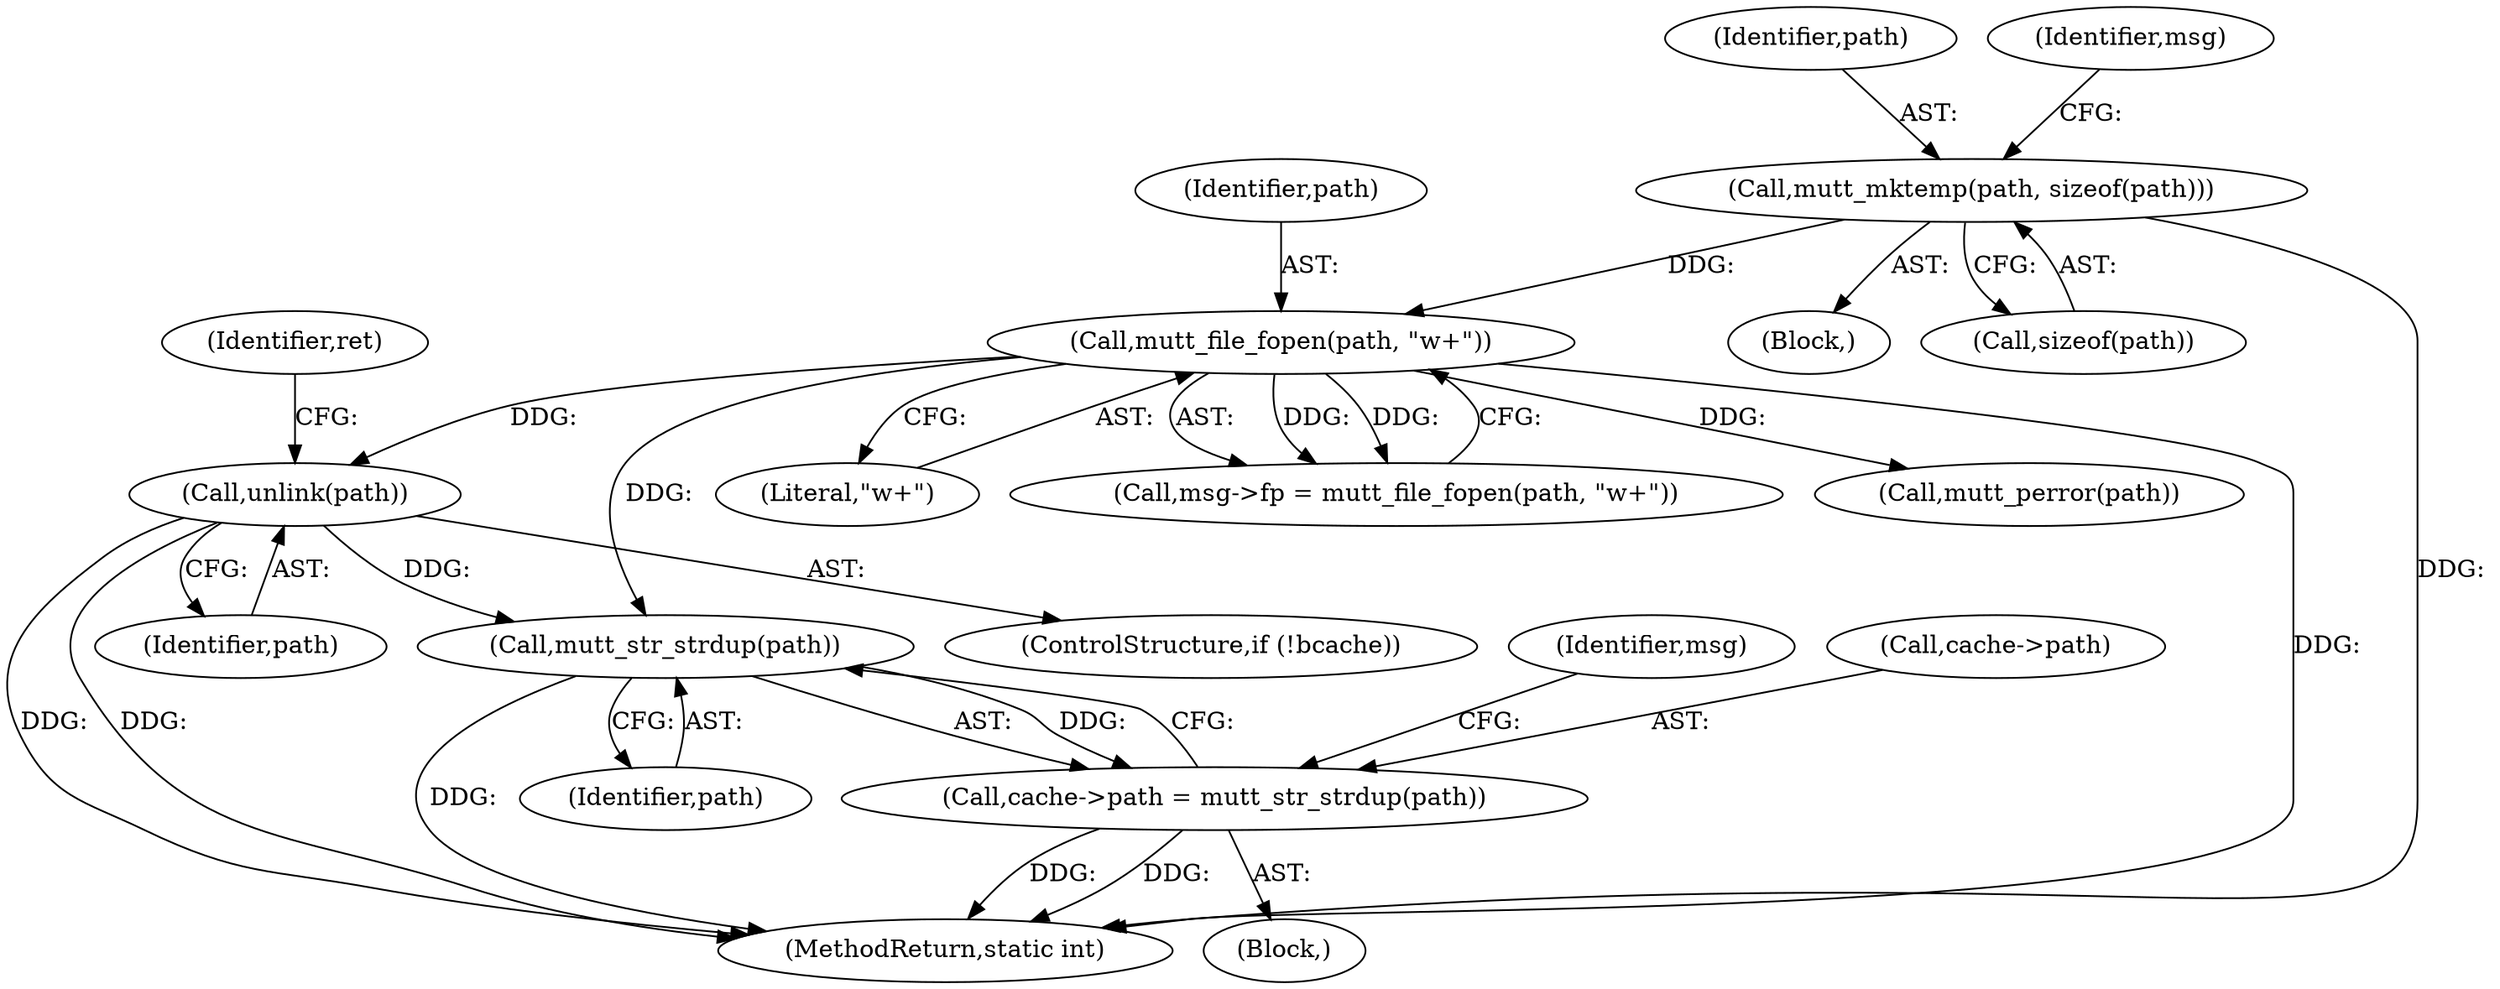digraph "0_neomutt_9bfab35522301794483f8f9ed60820bdec9be59e_2@API" {
"1000344" [label="(Call,unlink(path))"];
"1000297" [label="(Call,mutt_file_fopen(path, \"w+\"))"];
"1000289" [label="(Call,mutt_mktemp(path, sizeof(path)))"];
"1000395" [label="(Call,mutt_str_strdup(path))"];
"1000391" [label="(Call,cache->path = mutt_str_strdup(path))"];
"1000541" [label="(MethodReturn,static int)"];
"1000289" [label="(Call,mutt_mktemp(path, sizeof(path)))"];
"1000391" [label="(Call,cache->path = mutt_str_strdup(path))"];
"1000285" [label="(Block,)"];
"1000298" [label="(Identifier,path)"];
"1000383" [label="(Block,)"];
"1000399" [label="(Identifier,msg)"];
"1000345" [label="(Identifier,path)"];
"1000392" [label="(Call,cache->path)"];
"1000299" [label="(Literal,\"w+\")"];
"1000290" [label="(Identifier,path)"];
"1000341" [label="(ControlStructure,if (!bcache))"];
"1000348" [label="(Identifier,ret)"];
"1000297" [label="(Call,mutt_file_fopen(path, \"w+\"))"];
"1000396" [label="(Identifier,path)"];
"1000291" [label="(Call,sizeof(path))"];
"1000293" [label="(Call,msg->fp = mutt_file_fopen(path, \"w+\"))"];
"1000344" [label="(Call,unlink(path))"];
"1000295" [label="(Identifier,msg)"];
"1000306" [label="(Call,mutt_perror(path))"];
"1000395" [label="(Call,mutt_str_strdup(path))"];
"1000344" -> "1000341"  [label="AST: "];
"1000344" -> "1000345"  [label="CFG: "];
"1000345" -> "1000344"  [label="AST: "];
"1000348" -> "1000344"  [label="CFG: "];
"1000344" -> "1000541"  [label="DDG: "];
"1000344" -> "1000541"  [label="DDG: "];
"1000297" -> "1000344"  [label="DDG: "];
"1000344" -> "1000395"  [label="DDG: "];
"1000297" -> "1000293"  [label="AST: "];
"1000297" -> "1000299"  [label="CFG: "];
"1000298" -> "1000297"  [label="AST: "];
"1000299" -> "1000297"  [label="AST: "];
"1000293" -> "1000297"  [label="CFG: "];
"1000297" -> "1000541"  [label="DDG: "];
"1000297" -> "1000293"  [label="DDG: "];
"1000297" -> "1000293"  [label="DDG: "];
"1000289" -> "1000297"  [label="DDG: "];
"1000297" -> "1000306"  [label="DDG: "];
"1000297" -> "1000395"  [label="DDG: "];
"1000289" -> "1000285"  [label="AST: "];
"1000289" -> "1000291"  [label="CFG: "];
"1000290" -> "1000289"  [label="AST: "];
"1000291" -> "1000289"  [label="AST: "];
"1000295" -> "1000289"  [label="CFG: "];
"1000289" -> "1000541"  [label="DDG: "];
"1000395" -> "1000391"  [label="AST: "];
"1000395" -> "1000396"  [label="CFG: "];
"1000396" -> "1000395"  [label="AST: "];
"1000391" -> "1000395"  [label="CFG: "];
"1000395" -> "1000541"  [label="DDG: "];
"1000395" -> "1000391"  [label="DDG: "];
"1000391" -> "1000383"  [label="AST: "];
"1000392" -> "1000391"  [label="AST: "];
"1000399" -> "1000391"  [label="CFG: "];
"1000391" -> "1000541"  [label="DDG: "];
"1000391" -> "1000541"  [label="DDG: "];
}
